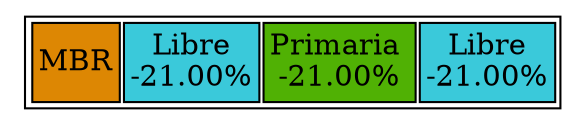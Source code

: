 digraph G {
parent [
shape=plaintext
label=<
<table border='1' cellborder='1'>
<tr>
<td rowspan="2" bgcolor ="#dd8703" >MBR</td>
<td rowspan="2" bgcolor = "#3ac9da">Libre<br/>-21.00%</td>
<td rowspan="2" bgcolor ="#50b104" >Primaria <br/>-21.00%</td>
<td rowspan="2" bgcolor = "#3ac9da">Libre<br/>
-21.00%</td>
</tr>
</table>
>];
}
